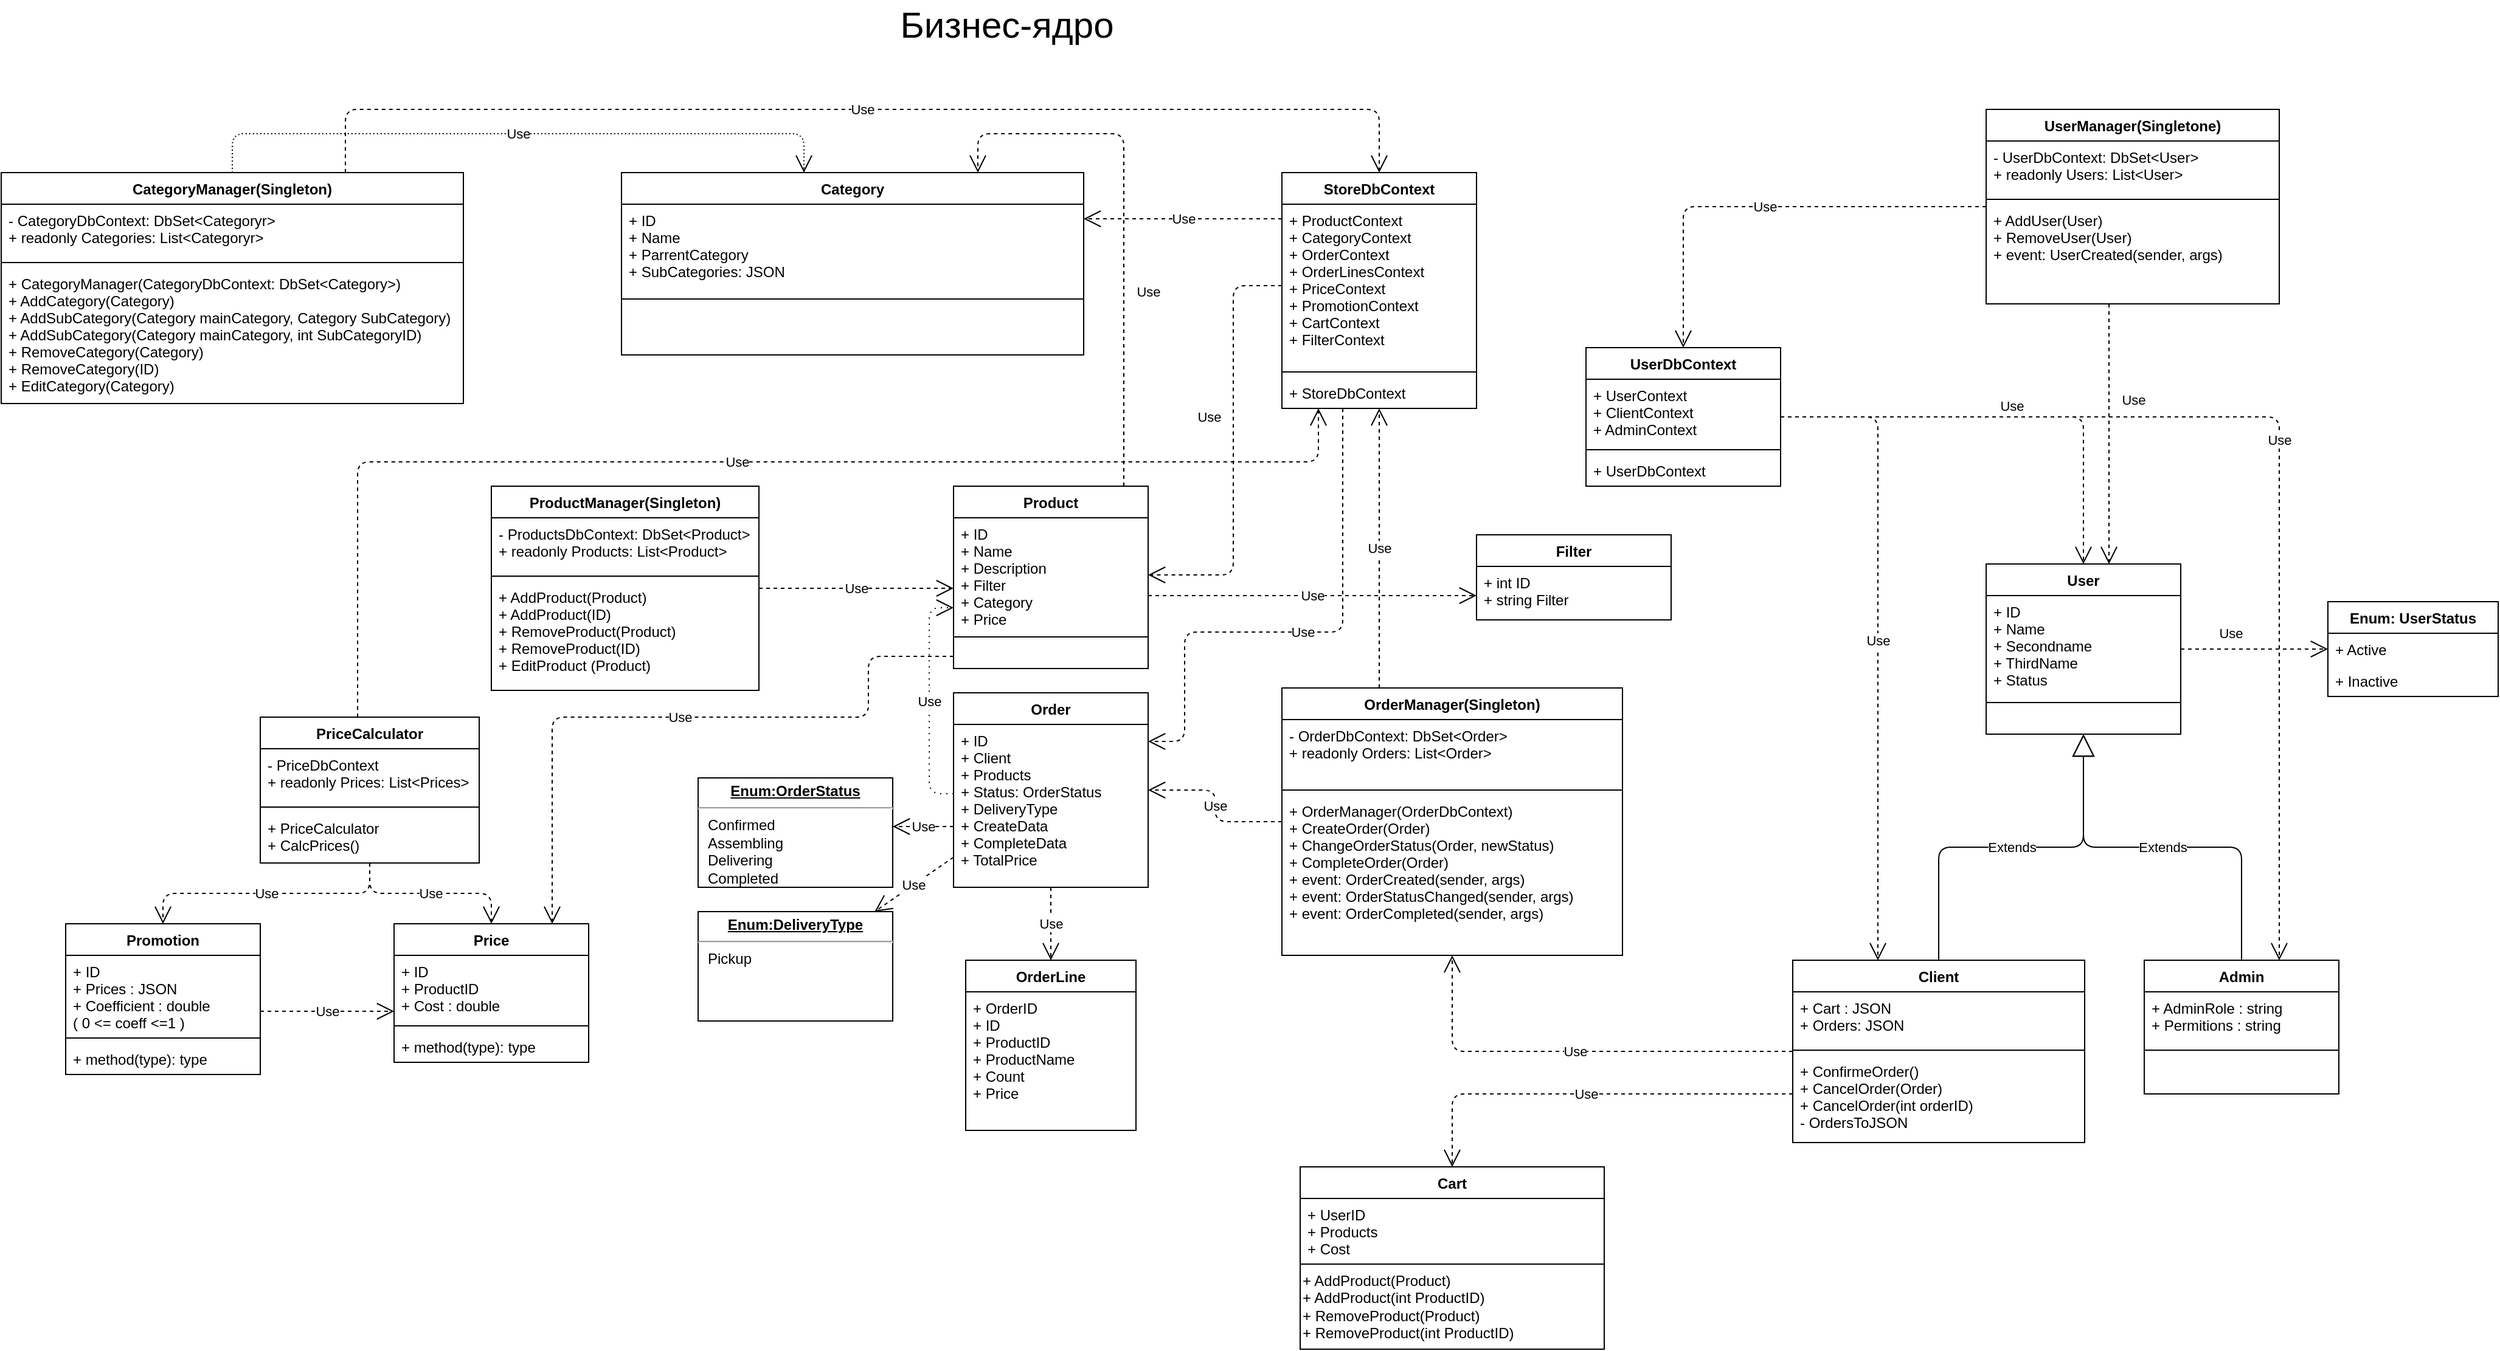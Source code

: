 <mxfile version="14.2.6" type="github">
  <diagram id="ccfgcRXVULgk-GNFtkvl" name="Page-1">
    <mxGraphModel dx="1488" dy="792" grid="1" gridSize="10" guides="1" tooltips="1" connect="1" arrows="1" fold="1" page="1" pageScale="1" pageWidth="827" pageHeight="1169" math="0" shadow="0">
      <root>
        <mxCell id="0" />
        <mxCell id="1" parent="0" />
        <mxCell id="kHuiuL-wWrQqQt3O9cBC-5" value="Enum: UserStatus" style="swimlane;fontStyle=1;childLayout=stackLayout;horizontal=1;startSize=26;fillColor=none;horizontalStack=0;resizeParent=1;resizeParentMax=0;resizeLast=0;collapsible=1;marginBottom=0;" parent="1" vertex="1">
          <mxGeometry x="1500" y="535" width="140" height="78" as="geometry" />
        </mxCell>
        <mxCell id="kHuiuL-wWrQqQt3O9cBC-6" value="+ Active" style="text;strokeColor=none;fillColor=none;align=left;verticalAlign=top;spacingLeft=4;spacingRight=4;overflow=hidden;rotatable=0;points=[[0,0.5],[1,0.5]];portConstraint=eastwest;" parent="kHuiuL-wWrQqQt3O9cBC-5" vertex="1">
          <mxGeometry y="26" width="140" height="26" as="geometry" />
        </mxCell>
        <mxCell id="kHuiuL-wWrQqQt3O9cBC-7" value="+ Inactive" style="text;strokeColor=none;fillColor=none;align=left;verticalAlign=top;spacingLeft=4;spacingRight=4;overflow=hidden;rotatable=0;points=[[0,0.5],[1,0.5]];portConstraint=eastwest;" parent="kHuiuL-wWrQqQt3O9cBC-5" vertex="1">
          <mxGeometry y="52" width="140" height="26" as="geometry" />
        </mxCell>
        <mxCell id="t8-AK38QEtl_F5lhsWh6-1" value="Product" style="swimlane;fontStyle=1;align=center;verticalAlign=top;childLayout=stackLayout;horizontal=1;startSize=26;horizontalStack=0;resizeParent=1;resizeParentMax=0;resizeLast=0;collapsible=1;marginBottom=0;" parent="1" vertex="1">
          <mxGeometry x="370" y="440" width="160" height="150" as="geometry" />
        </mxCell>
        <mxCell id="t8-AK38QEtl_F5lhsWh6-2" value="+ ID&#xa;+ Name&#xa;+ Description&#xa;+ Filter&#xa;+ Category&#xa;+ Price" style="text;strokeColor=none;fillColor=none;align=left;verticalAlign=top;spacingLeft=4;spacingRight=4;overflow=hidden;rotatable=0;points=[[0,0.5],[1,0.5]];portConstraint=eastwest;" parent="t8-AK38QEtl_F5lhsWh6-1" vertex="1">
          <mxGeometry y="26" width="160" height="94" as="geometry" />
        </mxCell>
        <mxCell id="t8-AK38QEtl_F5lhsWh6-3" value="" style="line;strokeWidth=1;fillColor=none;align=left;verticalAlign=middle;spacingTop=-1;spacingLeft=3;spacingRight=3;rotatable=0;labelPosition=right;points=[];portConstraint=eastwest;" parent="t8-AK38QEtl_F5lhsWh6-1" vertex="1">
          <mxGeometry y="120" width="160" height="8" as="geometry" />
        </mxCell>
        <mxCell id="t8-AK38QEtl_F5lhsWh6-4" value=" " style="text;strokeColor=none;fillColor=none;align=left;verticalAlign=top;spacingLeft=4;spacingRight=4;overflow=hidden;rotatable=0;points=[[0,0.5],[1,0.5]];portConstraint=eastwest;" parent="t8-AK38QEtl_F5lhsWh6-1" vertex="1">
          <mxGeometry y="128" width="160" height="22" as="geometry" />
        </mxCell>
        <mxCell id="xCEp696OU6FZXGWBjgtu-13" value="Category" style="swimlane;fontStyle=1;align=center;verticalAlign=top;childLayout=stackLayout;horizontal=1;startSize=26;horizontalStack=0;resizeParent=1;resizeParentMax=0;resizeLast=0;collapsible=1;marginBottom=0;" parent="1" vertex="1">
          <mxGeometry x="97" y="182" width="380" height="150" as="geometry" />
        </mxCell>
        <mxCell id="xCEp696OU6FZXGWBjgtu-14" value="+ ID&#xa;+ Name&#xa;+ ParrentCategory&#xa;+ SubCategories: JSON" style="text;strokeColor=none;fillColor=none;align=left;verticalAlign=top;spacingLeft=4;spacingRight=4;overflow=hidden;rotatable=0;points=[[0,0.5],[1,0.5]];portConstraint=eastwest;" parent="xCEp696OU6FZXGWBjgtu-13" vertex="1">
          <mxGeometry y="26" width="380" height="74" as="geometry" />
        </mxCell>
        <mxCell id="xCEp696OU6FZXGWBjgtu-15" value="" style="line;strokeWidth=1;fillColor=none;align=left;verticalAlign=middle;spacingTop=-1;spacingLeft=3;spacingRight=3;rotatable=0;labelPosition=right;points=[];portConstraint=eastwest;" parent="xCEp696OU6FZXGWBjgtu-13" vertex="1">
          <mxGeometry y="100" width="380" height="8" as="geometry" />
        </mxCell>
        <mxCell id="xCEp696OU6FZXGWBjgtu-16" value=" " style="text;strokeColor=none;fillColor=none;align=left;verticalAlign=top;spacingLeft=4;spacingRight=4;overflow=hidden;rotatable=0;points=[[0,0.5],[1,0.5]];portConstraint=eastwest;" parent="xCEp696OU6FZXGWBjgtu-13" vertex="1">
          <mxGeometry y="108" width="380" height="42" as="geometry" />
        </mxCell>
        <mxCell id="Ko4EwIO6dEaTH60689tN-1" value="StoreDbContext" style="swimlane;fontStyle=1;align=center;verticalAlign=top;childLayout=stackLayout;horizontal=1;startSize=26;horizontalStack=0;resizeParent=1;resizeParentMax=0;resizeLast=0;collapsible=1;marginBottom=0;" parent="1" vertex="1">
          <mxGeometry x="640" y="182" width="160" height="194" as="geometry" />
        </mxCell>
        <mxCell id="Ko4EwIO6dEaTH60689tN-2" value="+ ProductContext&#xa;+ CategoryContext&#xa;+ OrderContext&#xa;+ OrderLinesContext&#xa;+ PriceContext&#xa;+ PromotionContext&#xa;+ CartContext&#xa;+ FilterContext" style="text;strokeColor=none;fillColor=none;align=left;verticalAlign=top;spacingLeft=4;spacingRight=4;overflow=hidden;rotatable=0;points=[[0,0.5],[1,0.5]];portConstraint=eastwest;" parent="Ko4EwIO6dEaTH60689tN-1" vertex="1">
          <mxGeometry y="26" width="160" height="134" as="geometry" />
        </mxCell>
        <mxCell id="Ko4EwIO6dEaTH60689tN-3" value="" style="line;strokeWidth=1;fillColor=none;align=left;verticalAlign=middle;spacingTop=-1;spacingLeft=3;spacingRight=3;rotatable=0;labelPosition=right;points=[];portConstraint=eastwest;" parent="Ko4EwIO6dEaTH60689tN-1" vertex="1">
          <mxGeometry y="160" width="160" height="8" as="geometry" />
        </mxCell>
        <mxCell id="Ko4EwIO6dEaTH60689tN-4" value="+ StoreDbContext" style="text;strokeColor=none;fillColor=none;align=left;verticalAlign=top;spacingLeft=4;spacingRight=4;overflow=hidden;rotatable=0;points=[[0,0.5],[1,0.5]];portConstraint=eastwest;" parent="Ko4EwIO6dEaTH60689tN-1" vertex="1">
          <mxGeometry y="168" width="160" height="26" as="geometry" />
        </mxCell>
        <mxCell id="Ko4EwIO6dEaTH60689tN-9" value="User" style="swimlane;fontStyle=1;align=center;verticalAlign=top;childLayout=stackLayout;horizontal=1;startSize=26;horizontalStack=0;resizeParent=1;resizeParentMax=0;resizeLast=0;collapsible=1;marginBottom=0;" parent="1" vertex="1">
          <mxGeometry x="1219" y="504" width="160" height="140" as="geometry" />
        </mxCell>
        <mxCell id="Ko4EwIO6dEaTH60689tN-10" value="+ ID&#xa;+ Name&#xa;+ Secondname&#xa;+ ThirdName&#xa;+ Status" style="text;strokeColor=none;fillColor=none;align=left;verticalAlign=top;spacingLeft=4;spacingRight=4;overflow=hidden;rotatable=0;points=[[0,0.5],[1,0.5]];portConstraint=eastwest;" parent="Ko4EwIO6dEaTH60689tN-9" vertex="1">
          <mxGeometry y="26" width="160" height="84" as="geometry" />
        </mxCell>
        <mxCell id="Ko4EwIO6dEaTH60689tN-11" value="" style="line;strokeWidth=1;fillColor=none;align=left;verticalAlign=middle;spacingTop=-1;spacingLeft=3;spacingRight=3;rotatable=0;labelPosition=right;points=[];portConstraint=eastwest;" parent="Ko4EwIO6dEaTH60689tN-9" vertex="1">
          <mxGeometry y="110" width="160" height="8" as="geometry" />
        </mxCell>
        <mxCell id="Ko4EwIO6dEaTH60689tN-12" value=" " style="text;strokeColor=none;fillColor=none;align=left;verticalAlign=top;spacingLeft=4;spacingRight=4;overflow=hidden;rotatable=0;points=[[0,0.5],[1,0.5]];portConstraint=eastwest;" parent="Ko4EwIO6dEaTH60689tN-9" vertex="1">
          <mxGeometry y="118" width="160" height="22" as="geometry" />
        </mxCell>
        <mxCell id="Ko4EwIO6dEaTH60689tN-13" value="Client" style="swimlane;fontStyle=1;align=center;verticalAlign=top;childLayout=stackLayout;horizontal=1;startSize=26;horizontalStack=0;resizeParent=1;resizeParentMax=0;resizeLast=0;collapsible=1;marginBottom=0;" parent="1" vertex="1">
          <mxGeometry x="1060" y="830" width="240" height="150" as="geometry" />
        </mxCell>
        <mxCell id="Ko4EwIO6dEaTH60689tN-14" value="+ Cart : JSON&#xa;+ Orders: JSON" style="text;strokeColor=none;fillColor=none;align=left;verticalAlign=top;spacingLeft=4;spacingRight=4;overflow=hidden;rotatable=0;points=[[0,0.5],[1,0.5]];portConstraint=eastwest;" parent="Ko4EwIO6dEaTH60689tN-13" vertex="1">
          <mxGeometry y="26" width="240" height="44" as="geometry" />
        </mxCell>
        <mxCell id="Ko4EwIO6dEaTH60689tN-15" value="" style="line;strokeWidth=1;fillColor=none;align=left;verticalAlign=middle;spacingTop=-1;spacingLeft=3;spacingRight=3;rotatable=0;labelPosition=right;points=[];portConstraint=eastwest;" parent="Ko4EwIO6dEaTH60689tN-13" vertex="1">
          <mxGeometry y="70" width="240" height="8" as="geometry" />
        </mxCell>
        <mxCell id="Ko4EwIO6dEaTH60689tN-16" value="+ ConfirmeOrder()&#xa;+ CancelOrder(Order)&#xa;+ CancelOrder(int orderID)&#xa;- OrdersToJSON" style="text;strokeColor=none;fillColor=none;align=left;verticalAlign=top;spacingLeft=4;spacingRight=4;overflow=hidden;rotatable=0;points=[[0,0.5],[1,0.5]];portConstraint=eastwest;" parent="Ko4EwIO6dEaTH60689tN-13" vertex="1">
          <mxGeometry y="78" width="240" height="72" as="geometry" />
        </mxCell>
        <mxCell id="Ko4EwIO6dEaTH60689tN-17" value="Admin" style="swimlane;fontStyle=1;align=center;verticalAlign=top;childLayout=stackLayout;horizontal=1;startSize=26;horizontalStack=0;resizeParent=1;resizeParentMax=0;resizeLast=0;collapsible=1;marginBottom=0;" parent="1" vertex="1">
          <mxGeometry x="1349" y="830" width="160" height="110" as="geometry" />
        </mxCell>
        <mxCell id="Ko4EwIO6dEaTH60689tN-18" value="+ AdminRole : string&#xa;+ Permitions : string" style="text;strokeColor=none;fillColor=none;align=left;verticalAlign=top;spacingLeft=4;spacingRight=4;overflow=hidden;rotatable=0;points=[[0,0.5],[1,0.5]];portConstraint=eastwest;" parent="Ko4EwIO6dEaTH60689tN-17" vertex="1">
          <mxGeometry y="26" width="160" height="44" as="geometry" />
        </mxCell>
        <mxCell id="Ko4EwIO6dEaTH60689tN-19" value="" style="line;strokeWidth=1;fillColor=none;align=left;verticalAlign=middle;spacingTop=-1;spacingLeft=3;spacingRight=3;rotatable=0;labelPosition=right;points=[];portConstraint=eastwest;" parent="Ko4EwIO6dEaTH60689tN-17" vertex="1">
          <mxGeometry y="70" width="160" height="8" as="geometry" />
        </mxCell>
        <mxCell id="Ko4EwIO6dEaTH60689tN-20" value=" " style="text;strokeColor=none;fillColor=none;align=left;verticalAlign=top;spacingLeft=4;spacingRight=4;overflow=hidden;rotatable=0;points=[[0,0.5],[1,0.5]];portConstraint=eastwest;" parent="Ko4EwIO6dEaTH60689tN-17" vertex="1">
          <mxGeometry y="78" width="160" height="32" as="geometry" />
        </mxCell>
        <mxCell id="Ko4EwIO6dEaTH60689tN-21" value="Extends" style="endArrow=block;endSize=16;endFill=0;html=1;edgeStyle=orthogonalEdgeStyle;" parent="1" source="Ko4EwIO6dEaTH60689tN-13" target="Ko4EwIO6dEaTH60689tN-9" edge="1">
          <mxGeometry width="160" relative="1" as="geometry">
            <mxPoint x="819" y="797" as="sourcePoint" />
            <mxPoint x="1299" y="687" as="targetPoint" />
          </mxGeometry>
        </mxCell>
        <mxCell id="Ko4EwIO6dEaTH60689tN-22" value="Extends" style="endArrow=block;endSize=16;endFill=0;html=1;edgeStyle=orthogonalEdgeStyle;" parent="1" source="Ko4EwIO6dEaTH60689tN-17" target="Ko4EwIO6dEaTH60689tN-9" edge="1">
          <mxGeometry width="160" relative="1" as="geometry">
            <mxPoint x="1339" y="687" as="sourcePoint" />
            <mxPoint x="1499" y="687" as="targetPoint" />
          </mxGeometry>
        </mxCell>
        <mxCell id="Ko4EwIO6dEaTH60689tN-31" value="Order" style="swimlane;fontStyle=1;align=center;verticalAlign=top;childLayout=stackLayout;horizontal=1;startSize=26;horizontalStack=0;resizeParent=1;resizeParentMax=0;resizeLast=0;collapsible=1;marginBottom=0;" parent="1" vertex="1">
          <mxGeometry x="370" y="610" width="160" height="160" as="geometry" />
        </mxCell>
        <mxCell id="Ko4EwIO6dEaTH60689tN-32" value="+ ID&#xa;+ Client&#xa;+ Products&#xa;+ Status: OrderStatus&#xa;+ DeliveryType&#xa;+ CreateData&#xa;+ CompleteData&#xa;+ TotalPrice" style="text;strokeColor=none;fillColor=none;align=left;verticalAlign=top;spacingLeft=4;spacingRight=4;overflow=hidden;rotatable=0;points=[[0,0.5],[1,0.5]];portConstraint=eastwest;" parent="Ko4EwIO6dEaTH60689tN-31" vertex="1">
          <mxGeometry y="26" width="160" height="134" as="geometry" />
        </mxCell>
        <mxCell id="5tQaKlca7w6gPAvnw7rY-1" value="&lt;p style=&quot;margin: 0px ; margin-top: 4px ; text-align: center ; text-decoration: underline&quot;&gt;&lt;b&gt;Enum:OrderStatus&lt;/b&gt;&lt;/p&gt;&lt;hr&gt;&lt;p style=&quot;margin: 0px ; margin-left: 8px&quot;&gt;Confirmed&lt;br&gt;Assembling&lt;/p&gt;&lt;p style=&quot;margin: 0px ; margin-left: 8px&quot;&gt;Delivering&lt;/p&gt;&lt;p style=&quot;margin: 0px ; margin-left: 8px&quot;&gt;Completed&lt;/p&gt;" style="verticalAlign=top;align=left;overflow=fill;fontSize=12;fontFamily=Helvetica;html=1;" parent="1" vertex="1">
          <mxGeometry x="160" y="680" width="160" height="90" as="geometry" />
        </mxCell>
        <mxCell id="5tQaKlca7w6gPAvnw7rY-4" value="OrderManager(Singleton)" style="swimlane;fontStyle=1;align=center;verticalAlign=top;childLayout=stackLayout;horizontal=1;startSize=26;horizontalStack=0;resizeParent=1;resizeParentMax=0;resizeLast=0;collapsible=1;marginBottom=0;" parent="1" vertex="1">
          <mxGeometry x="640" y="606" width="280" height="220" as="geometry" />
        </mxCell>
        <mxCell id="5tQaKlca7w6gPAvnw7rY-5" value="- OrderDbContext: DbSet&lt;Order&gt;&#xa;+ readonly Orders: List&lt;Order&gt;" style="text;strokeColor=none;fillColor=none;align=left;verticalAlign=top;spacingLeft=4;spacingRight=4;overflow=hidden;rotatable=0;points=[[0,0.5],[1,0.5]];portConstraint=eastwest;" parent="5tQaKlca7w6gPAvnw7rY-4" vertex="1">
          <mxGeometry y="26" width="280" height="54" as="geometry" />
        </mxCell>
        <mxCell id="5tQaKlca7w6gPAvnw7rY-6" value="" style="line;strokeWidth=1;fillColor=none;align=left;verticalAlign=middle;spacingTop=-1;spacingLeft=3;spacingRight=3;rotatable=0;labelPosition=right;points=[];portConstraint=eastwest;" parent="5tQaKlca7w6gPAvnw7rY-4" vertex="1">
          <mxGeometry y="80" width="280" height="8" as="geometry" />
        </mxCell>
        <mxCell id="5tQaKlca7w6gPAvnw7rY-7" value="+ OrderManager(OrderDbContext)&#xa;+ CreateOrder(Order)&#xa;+ ChangeOrderStatus(Order, newStatus)&#xa;+ CompleteOrder(Order)&#xa;+ event: OrderCreated(sender, args)&#xa;+ event: OrderStatusChanged(sender, args)&#xa;+ event: OrderCompleted(sender, args) " style="text;strokeColor=none;fillColor=none;align=left;verticalAlign=top;spacingLeft=4;spacingRight=4;overflow=hidden;rotatable=0;points=[[0,0.5],[1,0.5]];portConstraint=eastwest;" parent="5tQaKlca7w6gPAvnw7rY-4" vertex="1">
          <mxGeometry y="88" width="280" height="132" as="geometry" />
        </mxCell>
        <mxCell id="5tQaKlca7w6gPAvnw7rY-8" value="Use" style="endArrow=open;endSize=12;dashed=1;html=1;edgeStyle=orthogonalEdgeStyle;" parent="1" source="Ko4EwIO6dEaTH60689tN-31" target="5tQaKlca7w6gPAvnw7rY-1" edge="1">
          <mxGeometry width="160" relative="1" as="geometry">
            <mxPoint x="220" y="830" as="sourcePoint" />
            <mxPoint x="380" y="830" as="targetPoint" />
            <Array as="points">
              <mxPoint x="360" y="720" />
              <mxPoint x="360" y="720" />
            </Array>
          </mxGeometry>
        </mxCell>
        <mxCell id="5tQaKlca7w6gPAvnw7rY-9" value="Use" style="endArrow=open;endSize=12;dashed=1;html=1;exitX=0;exitY=0.5;exitDx=0;exitDy=0;edgeStyle=orthogonalEdgeStyle;" parent="1" source="Ko4EwIO6dEaTH60689tN-2" target="t8-AK38QEtl_F5lhsWh6-1" edge="1">
          <mxGeometry x="-0.149" y="-20" width="160" relative="1" as="geometry">
            <mxPoint x="800" y="430" as="sourcePoint" />
            <mxPoint x="640" y="430" as="targetPoint" />
            <Array as="points">
              <mxPoint x="600" y="275" />
              <mxPoint x="600" y="513" />
            </Array>
            <mxPoint as="offset" />
          </mxGeometry>
        </mxCell>
        <mxCell id="5tQaKlca7w6gPAvnw7rY-10" value="Use" style="endArrow=open;endSize=12;dashed=1;html=1;edgeStyle=orthogonalEdgeStyle;" parent="1" source="Ko4EwIO6dEaTH60689tN-1" target="xCEp696OU6FZXGWBjgtu-13" edge="1">
          <mxGeometry width="160" relative="1" as="geometry">
            <mxPoint x="700" y="230" as="sourcePoint" />
            <mxPoint x="540" y="230" as="targetPoint" />
            <Array as="points">
              <mxPoint x="600" y="220" />
              <mxPoint x="600" y="220" />
            </Array>
          </mxGeometry>
        </mxCell>
        <mxCell id="5tQaKlca7w6gPAvnw7rY-13" value="Use" style="endArrow=open;endSize=12;dashed=1;html=1;edgeStyle=orthogonalEdgeStyle;dashPattern=1 4;" parent="1" source="Ko4EwIO6dEaTH60689tN-31" target="t8-AK38QEtl_F5lhsWh6-1" edge="1">
          <mxGeometry width="160" relative="1" as="geometry">
            <mxPoint x="190" y="560" as="sourcePoint" />
            <mxPoint x="350" y="560" as="targetPoint" />
            <Array as="points">
              <mxPoint x="350" y="693" />
              <mxPoint x="350" y="540" />
            </Array>
          </mxGeometry>
        </mxCell>
        <mxCell id="5tQaKlca7w6gPAvnw7rY-14" value="Use" style="endArrow=open;endSize=12;dashed=1;html=1;edgeStyle=orthogonalEdgeStyle;" parent="1" source="t8-AK38QEtl_F5lhsWh6-1" target="xCEp696OU6FZXGWBjgtu-13" edge="1">
          <mxGeometry x="-0.276" y="-20" width="160" relative="1" as="geometry">
            <mxPoint x="200" y="280" as="sourcePoint" />
            <mxPoint x="360" y="280" as="targetPoint" />
            <Array as="points">
              <mxPoint x="510" y="150" />
              <mxPoint x="390" y="150" />
            </Array>
            <mxPoint as="offset" />
          </mxGeometry>
        </mxCell>
        <mxCell id="5tQaKlca7w6gPAvnw7rY-19" value="CategoryManager(Singleton)" style="swimlane;fontStyle=1;align=center;verticalAlign=top;childLayout=stackLayout;horizontal=1;startSize=26;horizontalStack=0;resizeParent=1;resizeParentMax=0;resizeLast=0;collapsible=1;marginBottom=0;" parent="1" vertex="1">
          <mxGeometry x="-413" y="182" width="380" height="190" as="geometry" />
        </mxCell>
        <mxCell id="5tQaKlca7w6gPAvnw7rY-20" value="- CategoryDbContext: DbSet&lt;Categoryr&gt;&#xa;+ readonly Categories: List&lt;Categoryr&gt;" style="text;strokeColor=none;fillColor=none;align=left;verticalAlign=top;spacingLeft=4;spacingRight=4;overflow=hidden;rotatable=0;points=[[0,0.5],[1,0.5]];portConstraint=eastwest;" parent="5tQaKlca7w6gPAvnw7rY-19" vertex="1">
          <mxGeometry y="26" width="380" height="44" as="geometry" />
        </mxCell>
        <mxCell id="5tQaKlca7w6gPAvnw7rY-21" value="" style="line;strokeWidth=1;fillColor=none;align=left;verticalAlign=middle;spacingTop=-1;spacingLeft=3;spacingRight=3;rotatable=0;labelPosition=right;points=[];portConstraint=eastwest;" parent="5tQaKlca7w6gPAvnw7rY-19" vertex="1">
          <mxGeometry y="70" width="380" height="8" as="geometry" />
        </mxCell>
        <mxCell id="5tQaKlca7w6gPAvnw7rY-22" value="+ CategoryManager(CategoryDbContext: DbSet&lt;Category&gt;)&#xa;+ AddCategory(Category)&#xa;+ AddSubCategory(Category mainCategory, Category SubCategory)&#xa;+ AddSubCategory(Category mainCategory, int SubCategoryID)&#xa;+ RemoveCategory(Category)&#xa;+ RemoveCategory(ID)&#xa;+ EditCategory(Category)" style="text;strokeColor=none;fillColor=none;align=left;verticalAlign=top;spacingLeft=4;spacingRight=4;overflow=hidden;rotatable=0;points=[[0,0.5],[1,0.5]];portConstraint=eastwest;" parent="5tQaKlca7w6gPAvnw7rY-19" vertex="1">
          <mxGeometry y="78" width="380" height="112" as="geometry" />
        </mxCell>
        <mxCell id="5tQaKlca7w6gPAvnw7rY-23" value="Use" style="endArrow=open;endSize=12;dashed=1;html=1;edgeStyle=orthogonalEdgeStyle;dashPattern=1 2;" parent="1" source="5tQaKlca7w6gPAvnw7rY-19" target="xCEp696OU6FZXGWBjgtu-13" edge="1">
          <mxGeometry width="160" relative="1" as="geometry">
            <mxPoint x="-63" y="390" as="sourcePoint" />
            <mxPoint x="97" y="390" as="targetPoint" />
            <Array as="points">
              <mxPoint x="-223" y="150" />
              <mxPoint x="247" y="150" />
            </Array>
          </mxGeometry>
        </mxCell>
        <mxCell id="di18Ko3ceT_mm56ivmTr-1" value="Use" style="endArrow=open;endSize=12;dashed=1;html=1;edgeStyle=orthogonalEdgeStyle;" parent="1" source="5tQaKlca7w6gPAvnw7rY-19" target="Ko4EwIO6dEaTH60689tN-1" edge="1">
          <mxGeometry width="160" relative="1" as="geometry">
            <mxPoint x="70" y="150" as="sourcePoint" />
            <mxPoint x="230" y="150" as="targetPoint" />
            <Array as="points">
              <mxPoint x="-130" y="130" />
              <mxPoint x="720" y="130" />
            </Array>
          </mxGeometry>
        </mxCell>
        <mxCell id="di18Ko3ceT_mm56ivmTr-2" value="Use" style="endArrow=open;endSize=12;dashed=1;html=1;edgeStyle=orthogonalEdgeStyle;" parent="1" source="5tQaKlca7w6gPAvnw7rY-4" target="Ko4EwIO6dEaTH60689tN-1" edge="1">
          <mxGeometry width="160" relative="1" as="geometry">
            <mxPoint x="700" y="450" as="sourcePoint" />
            <mxPoint x="860" y="450" as="targetPoint" />
            <Array as="points">
              <mxPoint x="720" y="460" />
              <mxPoint x="720" y="460" />
            </Array>
          </mxGeometry>
        </mxCell>
        <mxCell id="di18Ko3ceT_mm56ivmTr-4" value="UserDbContext" style="swimlane;fontStyle=1;align=center;verticalAlign=top;childLayout=stackLayout;horizontal=1;startSize=26;horizontalStack=0;resizeParent=1;resizeParentMax=0;resizeLast=0;collapsible=1;marginBottom=0;" parent="1" vertex="1">
          <mxGeometry x="890" y="326" width="160" height="114" as="geometry" />
        </mxCell>
        <mxCell id="di18Ko3ceT_mm56ivmTr-5" value="+ UserContext&#xa;+ ClientContext&#xa;+ AdminContext" style="text;strokeColor=none;fillColor=none;align=left;verticalAlign=top;spacingLeft=4;spacingRight=4;overflow=hidden;rotatable=0;points=[[0,0.5],[1,0.5]];portConstraint=eastwest;" parent="di18Ko3ceT_mm56ivmTr-4" vertex="1">
          <mxGeometry y="26" width="160" height="54" as="geometry" />
        </mxCell>
        <mxCell id="di18Ko3ceT_mm56ivmTr-6" value="" style="line;strokeWidth=1;fillColor=none;align=left;verticalAlign=middle;spacingTop=-1;spacingLeft=3;spacingRight=3;rotatable=0;labelPosition=right;points=[];portConstraint=eastwest;" parent="di18Ko3ceT_mm56ivmTr-4" vertex="1">
          <mxGeometry y="80" width="160" height="8" as="geometry" />
        </mxCell>
        <mxCell id="di18Ko3ceT_mm56ivmTr-7" value="+ UserDbContext" style="text;strokeColor=none;fillColor=none;align=left;verticalAlign=top;spacingLeft=4;spacingRight=4;overflow=hidden;rotatable=0;points=[[0,0.5],[1,0.5]];portConstraint=eastwest;" parent="di18Ko3ceT_mm56ivmTr-4" vertex="1">
          <mxGeometry y="88" width="160" height="26" as="geometry" />
        </mxCell>
        <mxCell id="di18Ko3ceT_mm56ivmTr-8" value="Use" style="endArrow=open;endSize=12;dashed=1;html=1;edgeStyle=orthogonalEdgeStyle;" parent="1" source="di18Ko3ceT_mm56ivmTr-4" target="Ko4EwIO6dEaTH60689tN-9" edge="1">
          <mxGeometry x="0.027" y="9" width="160" relative="1" as="geometry">
            <mxPoint x="1140" y="364" as="sourcePoint" />
            <mxPoint x="1300" y="364" as="targetPoint" />
            <mxPoint as="offset" />
          </mxGeometry>
        </mxCell>
        <mxCell id="di18Ko3ceT_mm56ivmTr-9" value="Use" style="endArrow=open;endSize=12;dashed=1;html=1;edgeStyle=orthogonalEdgeStyle;" parent="1" source="di18Ko3ceT_mm56ivmTr-4" target="Ko4EwIO6dEaTH60689tN-13" edge="1">
          <mxGeometry width="160" relative="1" as="geometry">
            <mxPoint x="1090" y="314" as="sourcePoint" />
            <mxPoint x="1250" y="314" as="targetPoint" />
            <Array as="points">
              <mxPoint x="1130" y="383" />
            </Array>
          </mxGeometry>
        </mxCell>
        <mxCell id="di18Ko3ceT_mm56ivmTr-10" value="Use" style="endArrow=open;endSize=12;dashed=1;html=1;edgeStyle=orthogonalEdgeStyle;" parent="1" source="di18Ko3ceT_mm56ivmTr-4" target="Ko4EwIO6dEaTH60689tN-17" edge="1">
          <mxGeometry width="160" relative="1" as="geometry">
            <mxPoint x="1220" y="314" as="sourcePoint" />
            <mxPoint x="1380" y="314" as="targetPoint" />
            <Array as="points">
              <mxPoint x="1460" y="383" />
            </Array>
          </mxGeometry>
        </mxCell>
        <mxCell id="iYX8lyc7WyCDEi4z0gU_-3" value="Price" style="swimlane;fontStyle=1;align=center;verticalAlign=top;childLayout=stackLayout;horizontal=1;startSize=26;horizontalStack=0;resizeParent=1;resizeParentMax=0;resizeLast=0;collapsible=1;marginBottom=0;" parent="1" vertex="1">
          <mxGeometry x="-90" y="800" width="160" height="114" as="geometry" />
        </mxCell>
        <mxCell id="iYX8lyc7WyCDEi4z0gU_-4" value="+ ID&#xa;+ ProductID&#xa;+ Cost : double" style="text;strokeColor=none;fillColor=none;align=left;verticalAlign=top;spacingLeft=4;spacingRight=4;overflow=hidden;rotatable=0;points=[[0,0.5],[1,0.5]];portConstraint=eastwest;" parent="iYX8lyc7WyCDEi4z0gU_-3" vertex="1">
          <mxGeometry y="26" width="160" height="54" as="geometry" />
        </mxCell>
        <mxCell id="iYX8lyc7WyCDEi4z0gU_-5" value="" style="line;strokeWidth=1;fillColor=none;align=left;verticalAlign=middle;spacingTop=-1;spacingLeft=3;spacingRight=3;rotatable=0;labelPosition=right;points=[];portConstraint=eastwest;" parent="iYX8lyc7WyCDEi4z0gU_-3" vertex="1">
          <mxGeometry y="80" width="160" height="8" as="geometry" />
        </mxCell>
        <mxCell id="iYX8lyc7WyCDEi4z0gU_-6" value="+ method(type): type" style="text;strokeColor=none;fillColor=none;align=left;verticalAlign=top;spacingLeft=4;spacingRight=4;overflow=hidden;rotatable=0;points=[[0,0.5],[1,0.5]];portConstraint=eastwest;" parent="iYX8lyc7WyCDEi4z0gU_-3" vertex="1">
          <mxGeometry y="88" width="160" height="26" as="geometry" />
        </mxCell>
        <mxCell id="iYX8lyc7WyCDEi4z0gU_-7" value="Promotion" style="swimlane;fontStyle=1;align=center;verticalAlign=top;childLayout=stackLayout;horizontal=1;startSize=26;horizontalStack=0;resizeParent=1;resizeParentMax=0;resizeLast=0;collapsible=1;marginBottom=0;" parent="1" vertex="1">
          <mxGeometry x="-360" y="800" width="160" height="124" as="geometry" />
        </mxCell>
        <mxCell id="iYX8lyc7WyCDEi4z0gU_-8" value="+ ID&#xa;+ Prices : JSON&#xa;+ Coefficient : double &#xa;( 0 &lt;= coeff &lt;=1 )" style="text;strokeColor=none;fillColor=none;align=left;verticalAlign=top;spacingLeft=4;spacingRight=4;overflow=hidden;rotatable=0;points=[[0,0.5],[1,0.5]];portConstraint=eastwest;" parent="iYX8lyc7WyCDEi4z0gU_-7" vertex="1">
          <mxGeometry y="26" width="160" height="64" as="geometry" />
        </mxCell>
        <mxCell id="iYX8lyc7WyCDEi4z0gU_-9" value="" style="line;strokeWidth=1;fillColor=none;align=left;verticalAlign=middle;spacingTop=-1;spacingLeft=3;spacingRight=3;rotatable=0;labelPosition=right;points=[];portConstraint=eastwest;" parent="iYX8lyc7WyCDEi4z0gU_-7" vertex="1">
          <mxGeometry y="90" width="160" height="8" as="geometry" />
        </mxCell>
        <mxCell id="iYX8lyc7WyCDEi4z0gU_-10" value="+ method(type): type" style="text;strokeColor=none;fillColor=none;align=left;verticalAlign=top;spacingLeft=4;spacingRight=4;overflow=hidden;rotatable=0;points=[[0,0.5],[1,0.5]];portConstraint=eastwest;" parent="iYX8lyc7WyCDEi4z0gU_-7" vertex="1">
          <mxGeometry y="98" width="160" height="26" as="geometry" />
        </mxCell>
        <mxCell id="iYX8lyc7WyCDEi4z0gU_-11" value="Use" style="endArrow=open;endSize=12;dashed=1;html=1;edgeStyle=orthogonalEdgeStyle;" parent="1" source="iYX8lyc7WyCDEi4z0gU_-7" target="iYX8lyc7WyCDEi4z0gU_-3" edge="1">
          <mxGeometry width="160" relative="1" as="geometry">
            <mxPoint x="-150" y="950" as="sourcePoint" />
            <mxPoint x="-170" y="690" as="targetPoint" />
            <Array as="points">
              <mxPoint x="-170" y="872" />
              <mxPoint x="-170" y="872" />
            </Array>
          </mxGeometry>
        </mxCell>
        <mxCell id="iYX8lyc7WyCDEi4z0gU_-12" value="PriceCalculator" style="swimlane;fontStyle=1;align=center;verticalAlign=top;childLayout=stackLayout;horizontal=1;startSize=26;horizontalStack=0;resizeParent=1;resizeParentMax=0;resizeLast=0;collapsible=1;marginBottom=0;" parent="1" vertex="1">
          <mxGeometry x="-200" y="630" width="180" height="120" as="geometry" />
        </mxCell>
        <mxCell id="iYX8lyc7WyCDEi4z0gU_-13" value="- PriceDbContext&#xa;+ readonly Prices: List&lt;Prices&gt;" style="text;strokeColor=none;fillColor=none;align=left;verticalAlign=top;spacingLeft=4;spacingRight=4;overflow=hidden;rotatable=0;points=[[0,0.5],[1,0.5]];portConstraint=eastwest;" parent="iYX8lyc7WyCDEi4z0gU_-12" vertex="1">
          <mxGeometry y="26" width="180" height="44" as="geometry" />
        </mxCell>
        <mxCell id="iYX8lyc7WyCDEi4z0gU_-14" value="" style="line;strokeWidth=1;fillColor=none;align=left;verticalAlign=middle;spacingTop=-1;spacingLeft=3;spacingRight=3;rotatable=0;labelPosition=right;points=[];portConstraint=eastwest;" parent="iYX8lyc7WyCDEi4z0gU_-12" vertex="1">
          <mxGeometry y="70" width="180" height="8" as="geometry" />
        </mxCell>
        <mxCell id="iYX8lyc7WyCDEi4z0gU_-15" value="+ PriceCalculator&#xa;+ CalcPrices()" style="text;strokeColor=none;fillColor=none;align=left;verticalAlign=top;spacingLeft=4;spacingRight=4;overflow=hidden;rotatable=0;points=[[0,0.5],[1,0.5]];portConstraint=eastwest;" parent="iYX8lyc7WyCDEi4z0gU_-12" vertex="1">
          <mxGeometry y="78" width="180" height="42" as="geometry" />
        </mxCell>
        <mxCell id="iYX8lyc7WyCDEi4z0gU_-16" value="Use" style="endArrow=open;endSize=12;dashed=1;html=1;edgeStyle=orthogonalEdgeStyle;" parent="1" source="iYX8lyc7WyCDEi4z0gU_-12" target="iYX8lyc7WyCDEi4z0gU_-3" edge="1">
          <mxGeometry width="160" relative="1" as="geometry">
            <mxPoint y="1020" as="sourcePoint" />
            <mxPoint x="160" y="1020" as="targetPoint" />
          </mxGeometry>
        </mxCell>
        <mxCell id="iYX8lyc7WyCDEi4z0gU_-17" value="Use" style="endArrow=open;endSize=12;dashed=1;html=1;edgeStyle=orthogonalEdgeStyle;" parent="1" source="iYX8lyc7WyCDEi4z0gU_-12" target="iYX8lyc7WyCDEi4z0gU_-7" edge="1">
          <mxGeometry width="160" relative="1" as="geometry">
            <mxPoint x="-480" y="680" as="sourcePoint" />
            <mxPoint x="-320" y="680" as="targetPoint" />
          </mxGeometry>
        </mxCell>
        <mxCell id="iYX8lyc7WyCDEi4z0gU_-18" value="Use" style="endArrow=open;endSize=12;dashed=1;html=1;edgeStyle=orthogonalEdgeStyle;" parent="1" source="iYX8lyc7WyCDEi4z0gU_-12" target="Ko4EwIO6dEaTH60689tN-1" edge="1">
          <mxGeometry width="160" relative="1" as="geometry">
            <mxPoint x="-170" y="520" as="sourcePoint" />
            <mxPoint x="-10" y="520" as="targetPoint" />
            <Array as="points">
              <mxPoint x="-120" y="420" />
              <mxPoint x="670" y="420" />
            </Array>
          </mxGeometry>
        </mxCell>
        <mxCell id="iYX8lyc7WyCDEi4z0gU_-19" value="Use" style="endArrow=open;endSize=12;dashed=1;html=1;edgeStyle=orthogonalEdgeStyle;" parent="1" source="Ko4EwIO6dEaTH60689tN-1" target="Ko4EwIO6dEaTH60689tN-31" edge="1">
          <mxGeometry width="160" relative="1" as="geometry">
            <mxPoint x="230" y="900" as="sourcePoint" />
            <mxPoint x="390" y="900" as="targetPoint" />
            <Array as="points">
              <mxPoint x="690" y="560" />
              <mxPoint x="560" y="560" />
              <mxPoint x="560" y="650" />
            </Array>
          </mxGeometry>
        </mxCell>
        <mxCell id="pEVaxvZ-yXMbJUOCeP8V-1" value="ProductManager(Singleton)" style="swimlane;fontStyle=1;align=center;verticalAlign=top;childLayout=stackLayout;horizontal=1;startSize=26;horizontalStack=0;resizeParent=1;resizeParentMax=0;resizeLast=0;collapsible=1;marginBottom=0;" parent="1" vertex="1">
          <mxGeometry x="-10" y="440" width="220" height="168" as="geometry" />
        </mxCell>
        <mxCell id="pEVaxvZ-yXMbJUOCeP8V-2" value="- ProductsDbContext: DbSet&lt;Product&gt;&#xa;+ readonly Products: List&lt;Product&gt;" style="text;strokeColor=none;fillColor=none;align=left;verticalAlign=top;spacingLeft=4;spacingRight=4;overflow=hidden;rotatable=0;points=[[0,0.5],[1,0.5]];portConstraint=eastwest;" parent="pEVaxvZ-yXMbJUOCeP8V-1" vertex="1">
          <mxGeometry y="26" width="220" height="44" as="geometry" />
        </mxCell>
        <mxCell id="pEVaxvZ-yXMbJUOCeP8V-3" value="" style="line;strokeWidth=1;fillColor=none;align=left;verticalAlign=middle;spacingTop=-1;spacingLeft=3;spacingRight=3;rotatable=0;labelPosition=right;points=[];portConstraint=eastwest;" parent="pEVaxvZ-yXMbJUOCeP8V-1" vertex="1">
          <mxGeometry y="70" width="220" height="8" as="geometry" />
        </mxCell>
        <mxCell id="pEVaxvZ-yXMbJUOCeP8V-4" value="+ AddProduct(Product)&#xa;+ AddProduct(ID)&#xa;+ RemoveProduct(Product)&#xa;+ RemoveProduct(ID)&#xa;+ EditProduct (Product)" style="text;strokeColor=none;fillColor=none;align=left;verticalAlign=top;spacingLeft=4;spacingRight=4;overflow=hidden;rotatable=0;points=[[0,0.5],[1,0.5]];portConstraint=eastwest;" parent="pEVaxvZ-yXMbJUOCeP8V-1" vertex="1">
          <mxGeometry y="78" width="220" height="90" as="geometry" />
        </mxCell>
        <mxCell id="kHuiuL-wWrQqQt3O9cBC-1" value="UserManager(Singletone)" style="swimlane;fontStyle=1;align=center;verticalAlign=top;childLayout=stackLayout;horizontal=1;startSize=26;horizontalStack=0;resizeParent=1;resizeParentMax=0;resizeLast=0;collapsible=1;marginBottom=0;" parent="1" vertex="1">
          <mxGeometry x="1219" y="130" width="241" height="160" as="geometry" />
        </mxCell>
        <mxCell id="kHuiuL-wWrQqQt3O9cBC-2" value="- UserDbContext: DbSet&lt;User&gt;&#xa;+ readonly Users: List&lt;User&gt;" style="text;strokeColor=none;fillColor=none;align=left;verticalAlign=top;spacingLeft=4;spacingRight=4;overflow=hidden;rotatable=0;points=[[0,0.5],[1,0.5]];portConstraint=eastwest;" parent="kHuiuL-wWrQqQt3O9cBC-1" vertex="1">
          <mxGeometry y="26" width="241" height="44" as="geometry" />
        </mxCell>
        <mxCell id="kHuiuL-wWrQqQt3O9cBC-3" value="" style="line;strokeWidth=1;fillColor=none;align=left;verticalAlign=middle;spacingTop=-1;spacingLeft=3;spacingRight=3;rotatable=0;labelPosition=right;points=[];portConstraint=eastwest;" parent="kHuiuL-wWrQqQt3O9cBC-1" vertex="1">
          <mxGeometry y="70" width="241" height="8" as="geometry" />
        </mxCell>
        <mxCell id="kHuiuL-wWrQqQt3O9cBC-4" value="+ AddUser(User)&#xa;+ RemoveUser(User)&#xa;+ event: UserCreated(sender, args)" style="text;strokeColor=none;fillColor=none;align=left;verticalAlign=top;spacingLeft=4;spacingRight=4;overflow=hidden;rotatable=0;points=[[0,0.5],[1,0.5]];portConstraint=eastwest;" parent="kHuiuL-wWrQqQt3O9cBC-1" vertex="1">
          <mxGeometry y="78" width="241" height="82" as="geometry" />
        </mxCell>
        <mxCell id="kHuiuL-wWrQqQt3O9cBC-9" value="Use" style="endArrow=open;endSize=12;dashed=1;html=1;edgeStyle=orthogonalEdgeStyle;" parent="1" source="Ko4EwIO6dEaTH60689tN-9" target="kHuiuL-wWrQqQt3O9cBC-5" edge="1">
          <mxGeometry x="-0.32" y="13" width="160" relative="1" as="geometry">
            <mxPoint x="1380" y="410" as="sourcePoint" />
            <mxPoint x="1540" y="410" as="targetPoint" />
            <mxPoint as="offset" />
          </mxGeometry>
        </mxCell>
        <mxCell id="kHuiuL-wWrQqQt3O9cBC-10" value="Use" style="endArrow=open;endSize=12;dashed=1;html=1;edgeStyle=orthogonalEdgeStyle;" parent="1" source="pEVaxvZ-yXMbJUOCeP8V-1" target="t8-AK38QEtl_F5lhsWh6-1" edge="1">
          <mxGeometry width="160" relative="1" as="geometry">
            <mxPoint x="240" y="510" as="sourcePoint" />
            <mxPoint x="400" y="510" as="targetPoint" />
            <Array as="points">
              <mxPoint x="330" y="524" />
              <mxPoint x="330" y="524" />
            </Array>
          </mxGeometry>
        </mxCell>
        <mxCell id="JqLz-VsYd0m_H78Q_k7C-1" value="Use" style="endArrow=open;endSize=12;dashed=1;html=1;edgeStyle=orthogonalEdgeStyle;" parent="1" source="kHuiuL-wWrQqQt3O9cBC-1" target="Ko4EwIO6dEaTH60689tN-9" edge="1">
          <mxGeometry x="-0.262" y="20" width="160" relative="1" as="geometry">
            <mxPoint x="1470" y="300" as="sourcePoint" />
            <mxPoint x="1630" y="300" as="targetPoint" />
            <Array as="points">
              <mxPoint x="1320" y="440" />
              <mxPoint x="1320" y="440" />
            </Array>
            <mxPoint as="offset" />
          </mxGeometry>
        </mxCell>
        <mxCell id="JqLz-VsYd0m_H78Q_k7C-2" value="Use" style="endArrow=open;endSize=12;dashed=1;html=1;edgeStyle=orthogonalEdgeStyle;" parent="1" source="kHuiuL-wWrQqQt3O9cBC-1" target="di18Ko3ceT_mm56ivmTr-4" edge="1">
          <mxGeometry width="160" relative="1" as="geometry">
            <mxPoint x="950" y="210" as="sourcePoint" />
            <mxPoint x="1110" y="210" as="targetPoint" />
          </mxGeometry>
        </mxCell>
        <mxCell id="YRAUH3RPt6XvQ9nKQuUs-1" value="OrderLine" style="swimlane;fontStyle=1;align=center;verticalAlign=top;childLayout=stackLayout;horizontal=1;startSize=26;horizontalStack=0;resizeParent=1;resizeParentMax=0;resizeLast=0;collapsible=1;marginBottom=0;" parent="1" vertex="1">
          <mxGeometry x="380" y="830" width="140" height="140" as="geometry" />
        </mxCell>
        <mxCell id="YRAUH3RPt6XvQ9nKQuUs-2" value="+ OrderID&#xa;+ ID&#xa;+ ProductID&#xa;+ ProductName&#xa;+ Count&#xa;+ Price" style="text;strokeColor=none;fillColor=none;align=left;verticalAlign=top;spacingLeft=4;spacingRight=4;overflow=hidden;rotatable=0;points=[[0,0.5],[1,0.5]];portConstraint=eastwest;" parent="YRAUH3RPt6XvQ9nKQuUs-1" vertex="1">
          <mxGeometry y="26" width="140" height="114" as="geometry" />
        </mxCell>
        <mxCell id="ZKZWCDrDq7ciYbKfjH9D-15" value="Use" style="endArrow=open;endSize=12;dashed=1;html=1;edgeStyle=orthogonalEdgeStyle;" parent="1" source="Ko4EwIO6dEaTH60689tN-31" target="YRAUH3RPt6XvQ9nKQuUs-1" edge="1">
          <mxGeometry width="160" relative="1" as="geometry">
            <mxPoint x="110" y="1000" as="sourcePoint" />
            <mxPoint x="270" y="1000" as="targetPoint" />
          </mxGeometry>
        </mxCell>
        <mxCell id="Vh9oqJ6f2i4Njqzvr1Vk-1" value="Use" style="endArrow=open;endSize=12;dashed=1;html=1;edgeStyle=orthogonalEdgeStyle;" parent="1" source="Ko4EwIO6dEaTH60689tN-13" target="5tQaKlca7w6gPAvnw7rY-4" edge="1">
          <mxGeometry width="160" relative="1" as="geometry">
            <mxPoint x="790" y="940" as="sourcePoint" />
            <mxPoint x="950" y="940" as="targetPoint" />
          </mxGeometry>
        </mxCell>
        <mxCell id="Vh9oqJ6f2i4Njqzvr1Vk-2" value="Cart" style="swimlane;fontStyle=1;align=center;verticalAlign=top;childLayout=stackLayout;horizontal=1;startSize=26;horizontalStack=0;resizeParent=1;resizeParentMax=0;resizeLast=0;collapsible=1;marginBottom=0;" parent="1" vertex="1">
          <mxGeometry x="655" y="1000" width="250" height="150" as="geometry" />
        </mxCell>
        <mxCell id="Vh9oqJ6f2i4Njqzvr1Vk-3" value="+ UserID&#xa;+ Products&#xa;+ Cost" style="text;strokeColor=none;fillColor=none;align=left;verticalAlign=top;spacingLeft=4;spacingRight=4;overflow=hidden;rotatable=0;points=[[0,0.5],[1,0.5]];portConstraint=eastwest;" parent="Vh9oqJ6f2i4Njqzvr1Vk-2" vertex="1">
          <mxGeometry y="26" width="250" height="54" as="geometry" />
        </mxCell>
        <mxCell id="6Fdib0sNdk1cYpga5JIW-1" value="&lt;span&gt;+ AddProduct(Product)&lt;/span&gt;&lt;br style=&quot;padding: 0px ; margin: 0px&quot;&gt;&lt;span&gt;+ AddProduct(int ProductID)&lt;/span&gt;&lt;br style=&quot;padding: 0px ; margin: 0px&quot;&gt;&lt;span&gt;+ RemoveProduct(Product)&lt;/span&gt;&lt;br style=&quot;padding: 0px ; margin: 0px&quot;&gt;&lt;span&gt;+ RemoveProduct(int ProductID)&lt;/span&gt;" style="rounded=0;whiteSpace=wrap;html=1;align=left;fillColor=none;" parent="Vh9oqJ6f2i4Njqzvr1Vk-2" vertex="1">
          <mxGeometry y="80" width="250" height="70" as="geometry" />
        </mxCell>
        <mxCell id="Vh9oqJ6f2i4Njqzvr1Vk-6" value="Use" style="endArrow=open;endSize=12;dashed=1;html=1;edgeStyle=orthogonalEdgeStyle;" parent="1" source="Ko4EwIO6dEaTH60689tN-13" target="Vh9oqJ6f2i4Njqzvr1Vk-2" edge="1">
          <mxGeometry width="160" relative="1" as="geometry">
            <mxPoint x="610" y="1000" as="sourcePoint" />
            <mxPoint x="770" y="1000" as="targetPoint" />
            <Array as="points">
              <mxPoint x="780" y="940" />
            </Array>
          </mxGeometry>
        </mxCell>
        <mxCell id="L8eHb1sv46eGWwmp7KBy-1" value="&lt;span style=&quot;font-size: 30px&quot;&gt;Бизнес-ядро&lt;/span&gt;" style="text;html=1;strokeColor=none;fillColor=none;align=center;verticalAlign=middle;whiteSpace=wrap;rounded=0;" parent="1" vertex="1">
          <mxGeometry x="296" y="40" width="236" height="40" as="geometry" />
        </mxCell>
        <mxCell id="dFiisjZ15V34HcWPC_Fm-1" value="Filter" style="swimlane;fontStyle=1;align=center;verticalAlign=top;childLayout=stackLayout;horizontal=1;startSize=26;horizontalStack=0;resizeParent=1;resizeParentMax=0;resizeLast=0;collapsible=1;marginBottom=0;" parent="1" vertex="1">
          <mxGeometry x="800" y="480" width="160" height="70" as="geometry" />
        </mxCell>
        <mxCell id="dFiisjZ15V34HcWPC_Fm-2" value="+ int ID&#xa;+ string Filter" style="text;strokeColor=none;fillColor=none;align=left;verticalAlign=top;spacingLeft=4;spacingRight=4;overflow=hidden;rotatable=0;points=[[0,0.5],[1,0.5]];portConstraint=eastwest;" parent="dFiisjZ15V34HcWPC_Fm-1" vertex="1">
          <mxGeometry y="26" width="160" height="44" as="geometry" />
        </mxCell>
        <mxCell id="dFiisjZ15V34HcWPC_Fm-5" value="Use" style="endArrow=open;endSize=12;dashed=1;html=1;edgeStyle=orthogonalEdgeStyle;" parent="1" source="t8-AK38QEtl_F5lhsWh6-1" target="dFiisjZ15V34HcWPC_Fm-1" edge="1">
          <mxGeometry width="160" relative="1" as="geometry">
            <mxPoint x="620" y="500" as="sourcePoint" />
            <mxPoint x="780" y="500" as="targetPoint" />
            <Array as="points">
              <mxPoint x="660" y="530" />
              <mxPoint x="660" y="530" />
            </Array>
          </mxGeometry>
        </mxCell>
        <mxCell id="dFiisjZ15V34HcWPC_Fm-6" value="Use" style="endArrow=open;endSize=12;dashed=1;html=1;edgeStyle=orthogonalEdgeStyle;" parent="1" source="5tQaKlca7w6gPAvnw7rY-4" target="Ko4EwIO6dEaTH60689tN-31" edge="1">
          <mxGeometry width="160" relative="1" as="geometry">
            <mxPoint x="540" y="810" as="sourcePoint" />
            <mxPoint x="700" y="810" as="targetPoint" />
          </mxGeometry>
        </mxCell>
        <mxCell id="dFiisjZ15V34HcWPC_Fm-7" value="Use" style="endArrow=open;endSize=12;dashed=1;html=1;edgeStyle=orthogonalEdgeStyle;" parent="1" source="t8-AK38QEtl_F5lhsWh6-1" target="iYX8lyc7WyCDEi4z0gU_-3" edge="1">
          <mxGeometry width="160" relative="1" as="geometry">
            <mxPoint x="80" y="950" as="sourcePoint" />
            <mxPoint x="240" y="950" as="targetPoint" />
            <Array as="points">
              <mxPoint x="300" y="580" />
              <mxPoint x="300" y="630" />
              <mxPoint x="40" y="630" />
            </Array>
          </mxGeometry>
        </mxCell>
        <mxCell id="6Fdib0sNdk1cYpga5JIW-2" value="&lt;p style=&quot;margin: 0px ; margin-top: 4px ; text-align: center ; text-decoration: underline&quot;&gt;&lt;b&gt;Enum:DeliveryType&lt;/b&gt;&lt;/p&gt;&lt;hr&gt;&lt;p style=&quot;margin: 0px ; margin-left: 8px&quot;&gt;Pickup&lt;/p&gt;" style="verticalAlign=top;align=left;overflow=fill;fontSize=12;fontFamily=Helvetica;html=1;fillColor=none;" parent="1" vertex="1">
          <mxGeometry x="160" y="790" width="160" height="90" as="geometry" />
        </mxCell>
        <mxCell id="ust7bYhtiC9TZb6qNTf8-1" value="Use" style="endArrow=open;endSize=12;dashed=1;html=1;" parent="1" source="Ko4EwIO6dEaTH60689tN-31" target="6Fdib0sNdk1cYpga5JIW-2" edge="1">
          <mxGeometry width="160" relative="1" as="geometry">
            <mxPoint x="210" y="940" as="sourcePoint" />
            <mxPoint x="370" y="940" as="targetPoint" />
          </mxGeometry>
        </mxCell>
      </root>
    </mxGraphModel>
  </diagram>
</mxfile>

